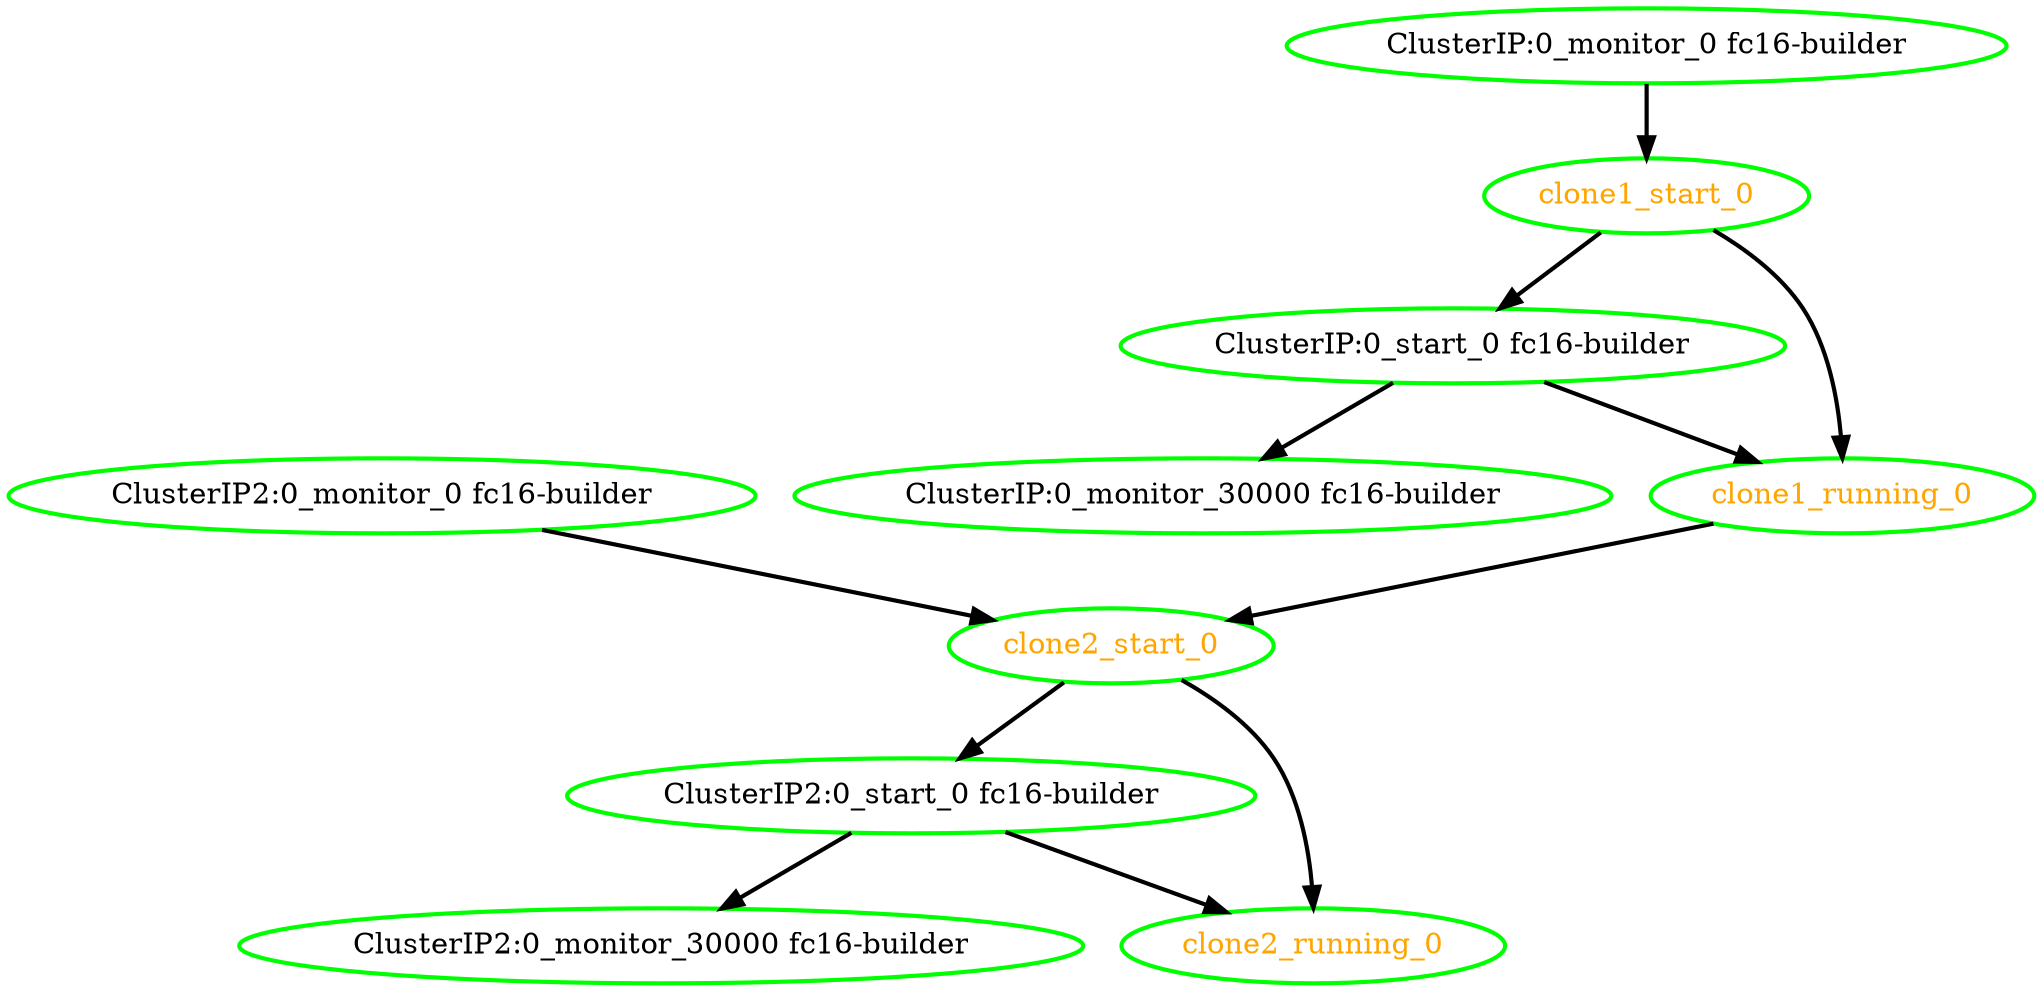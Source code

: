 digraph "g" {
"ClusterIP2:0_monitor_0 fc16-builder" -> "clone2_start_0" [ style = bold]
"ClusterIP2:0_monitor_0 fc16-builder" [ style=bold color="green" fontcolor="black"]
"ClusterIP2:0_monitor_30000 fc16-builder" [ style=bold color="green" fontcolor="black"]
"ClusterIP2:0_start_0 fc16-builder" -> "ClusterIP2:0_monitor_30000 fc16-builder" [ style = bold]
"ClusterIP2:0_start_0 fc16-builder" -> "clone2_running_0" [ style = bold]
"ClusterIP2:0_start_0 fc16-builder" [ style=bold color="green" fontcolor="black"]
"ClusterIP:0_monitor_0 fc16-builder" -> "clone1_start_0" [ style = bold]
"ClusterIP:0_monitor_0 fc16-builder" [ style=bold color="green" fontcolor="black"]
"ClusterIP:0_monitor_30000 fc16-builder" [ style=bold color="green" fontcolor="black"]
"ClusterIP:0_start_0 fc16-builder" -> "ClusterIP:0_monitor_30000 fc16-builder" [ style = bold]
"ClusterIP:0_start_0 fc16-builder" -> "clone1_running_0" [ style = bold]
"ClusterIP:0_start_0 fc16-builder" [ style=bold color="green" fontcolor="black"]
"clone1_running_0" -> "clone2_start_0" [ style = bold]
"clone1_running_0" [ style=bold color="green" fontcolor="orange"]
"clone1_start_0" -> "ClusterIP:0_start_0 fc16-builder" [ style = bold]
"clone1_start_0" -> "clone1_running_0" [ style = bold]
"clone1_start_0" [ style=bold color="green" fontcolor="orange"]
"clone2_running_0" [ style=bold color="green" fontcolor="orange"]
"clone2_start_0" -> "ClusterIP2:0_start_0 fc16-builder" [ style = bold]
"clone2_start_0" -> "clone2_running_0" [ style = bold]
"clone2_start_0" [ style=bold color="green" fontcolor="orange"]
}
